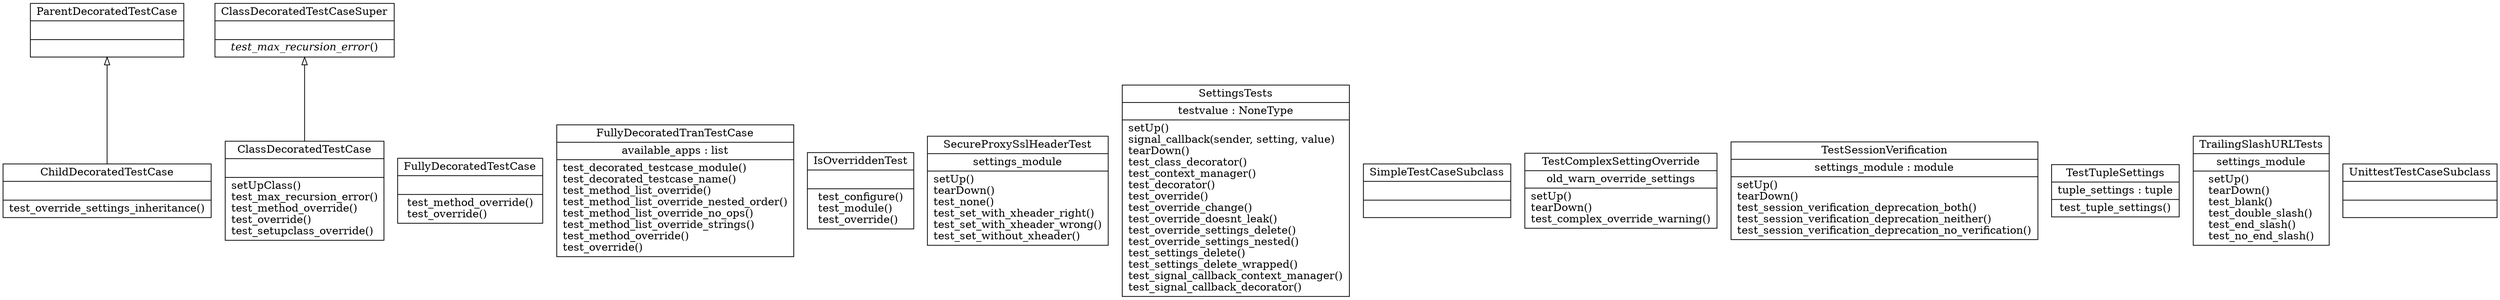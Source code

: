 digraph "classes_47" {
rankdir=BT
charset="utf-8"
"settings_tests.tests.ChildDecoratedTestCase" [color="black", fontcolor="black", label=<{ChildDecoratedTestCase|<br ALIGN="LEFT"/>|test_override_settings_inheritance()<br ALIGN="LEFT"/>}>, shape="record", style="solid"];
"settings_tests.tests.ClassDecoratedTestCase" [color="black", fontcolor="black", label=<{ClassDecoratedTestCase|<br ALIGN="LEFT"/>|setUpClass()<br ALIGN="LEFT"/>test_max_recursion_error()<br ALIGN="LEFT"/>test_method_override()<br ALIGN="LEFT"/>test_override()<br ALIGN="LEFT"/>test_setupclass_override()<br ALIGN="LEFT"/>}>, shape="record", style="solid"];
"settings_tests.tests.ClassDecoratedTestCaseSuper" [color="black", fontcolor="black", label=<{ClassDecoratedTestCaseSuper|<br ALIGN="LEFT"/>|<I>test_max_recursion_error</I>()<br ALIGN="LEFT"/>}>, shape="record", style="solid"];
"settings_tests.tests.FullyDecoratedTestCase" [color="black", fontcolor="black", label=<{FullyDecoratedTestCase|<br ALIGN="LEFT"/>|test_method_override()<br ALIGN="LEFT"/>test_override()<br ALIGN="LEFT"/>}>, shape="record", style="solid"];
"settings_tests.tests.FullyDecoratedTranTestCase" [color="black", fontcolor="black", label=<{FullyDecoratedTranTestCase|available_apps : list<br ALIGN="LEFT"/>|test_decorated_testcase_module()<br ALIGN="LEFT"/>test_decorated_testcase_name()<br ALIGN="LEFT"/>test_method_list_override()<br ALIGN="LEFT"/>test_method_list_override_nested_order()<br ALIGN="LEFT"/>test_method_list_override_no_ops()<br ALIGN="LEFT"/>test_method_list_override_strings()<br ALIGN="LEFT"/>test_method_override()<br ALIGN="LEFT"/>test_override()<br ALIGN="LEFT"/>}>, shape="record", style="solid"];
"settings_tests.tests.IsOverriddenTest" [color="black", fontcolor="black", label=<{IsOverriddenTest|<br ALIGN="LEFT"/>|test_configure()<br ALIGN="LEFT"/>test_module()<br ALIGN="LEFT"/>test_override()<br ALIGN="LEFT"/>}>, shape="record", style="solid"];
"settings_tests.tests.ParentDecoratedTestCase" [color="black", fontcolor="black", label=<{ParentDecoratedTestCase|<br ALIGN="LEFT"/>|}>, shape="record", style="solid"];
"settings_tests.tests.SecureProxySslHeaderTest" [color="black", fontcolor="black", label=<{SecureProxySslHeaderTest|settings_module<br ALIGN="LEFT"/>|setUp()<br ALIGN="LEFT"/>tearDown()<br ALIGN="LEFT"/>test_none()<br ALIGN="LEFT"/>test_set_with_xheader_right()<br ALIGN="LEFT"/>test_set_with_xheader_wrong()<br ALIGN="LEFT"/>test_set_without_xheader()<br ALIGN="LEFT"/>}>, shape="record", style="solid"];
"settings_tests.tests.SettingsTests" [color="black", fontcolor="black", label=<{SettingsTests|testvalue : NoneType<br ALIGN="LEFT"/>|setUp()<br ALIGN="LEFT"/>signal_callback(sender, setting, value)<br ALIGN="LEFT"/>tearDown()<br ALIGN="LEFT"/>test_class_decorator()<br ALIGN="LEFT"/>test_context_manager()<br ALIGN="LEFT"/>test_decorator()<br ALIGN="LEFT"/>test_override()<br ALIGN="LEFT"/>test_override_change()<br ALIGN="LEFT"/>test_override_doesnt_leak()<br ALIGN="LEFT"/>test_override_settings_delete()<br ALIGN="LEFT"/>test_override_settings_nested()<br ALIGN="LEFT"/>test_settings_delete()<br ALIGN="LEFT"/>test_settings_delete_wrapped()<br ALIGN="LEFT"/>test_signal_callback_context_manager()<br ALIGN="LEFT"/>test_signal_callback_decorator()<br ALIGN="LEFT"/>}>, shape="record", style="solid"];
"settings_tests.tests.SettingsTests.test_class_decorator.SimpleTestCaseSubclass" [color="black", fontcolor="black", label=<{SimpleTestCaseSubclass|<br ALIGN="LEFT"/>|}>, shape="record", style="solid"];
"settings_tests.tests.TestComplexSettingOverride" [color="black", fontcolor="black", label=<{TestComplexSettingOverride|old_warn_override_settings<br ALIGN="LEFT"/>|setUp()<br ALIGN="LEFT"/>tearDown()<br ALIGN="LEFT"/>test_complex_override_warning()<br ALIGN="LEFT"/>}>, shape="record", style="solid"];
"settings_tests.tests.TestSessionVerification" [color="black", fontcolor="black", label=<{TestSessionVerification|settings_module : module<br ALIGN="LEFT"/>|setUp()<br ALIGN="LEFT"/>tearDown()<br ALIGN="LEFT"/>test_session_verification_deprecation_both()<br ALIGN="LEFT"/>test_session_verification_deprecation_neither()<br ALIGN="LEFT"/>test_session_verification_deprecation_no_verification()<br ALIGN="LEFT"/>}>, shape="record", style="solid"];
"settings_tests.tests.TestTupleSettings" [color="black", fontcolor="black", label=<{TestTupleSettings|tuple_settings : tuple<br ALIGN="LEFT"/>|test_tuple_settings()<br ALIGN="LEFT"/>}>, shape="record", style="solid"];
"settings_tests.tests.TrailingSlashURLTests" [color="black", fontcolor="black", label=<{TrailingSlashURLTests|settings_module<br ALIGN="LEFT"/>|setUp()<br ALIGN="LEFT"/>tearDown()<br ALIGN="LEFT"/>test_blank()<br ALIGN="LEFT"/>test_double_slash()<br ALIGN="LEFT"/>test_end_slash()<br ALIGN="LEFT"/>test_no_end_slash()<br ALIGN="LEFT"/>}>, shape="record", style="solid"];
"settings_tests.tests.SettingsTests.test_class_decorator.UnittestTestCaseSubclass" [color="black", fontcolor="black", label=<{UnittestTestCaseSubclass|<br ALIGN="LEFT"/>|}>, shape="record", style="solid"];
"settings_tests.tests.ChildDecoratedTestCase" -> "settings_tests.tests.ParentDecoratedTestCase" [arrowhead="empty", arrowtail="none"];
"settings_tests.tests.ClassDecoratedTestCase" -> "settings_tests.tests.ClassDecoratedTestCaseSuper" [arrowhead="empty", arrowtail="none"];
}
